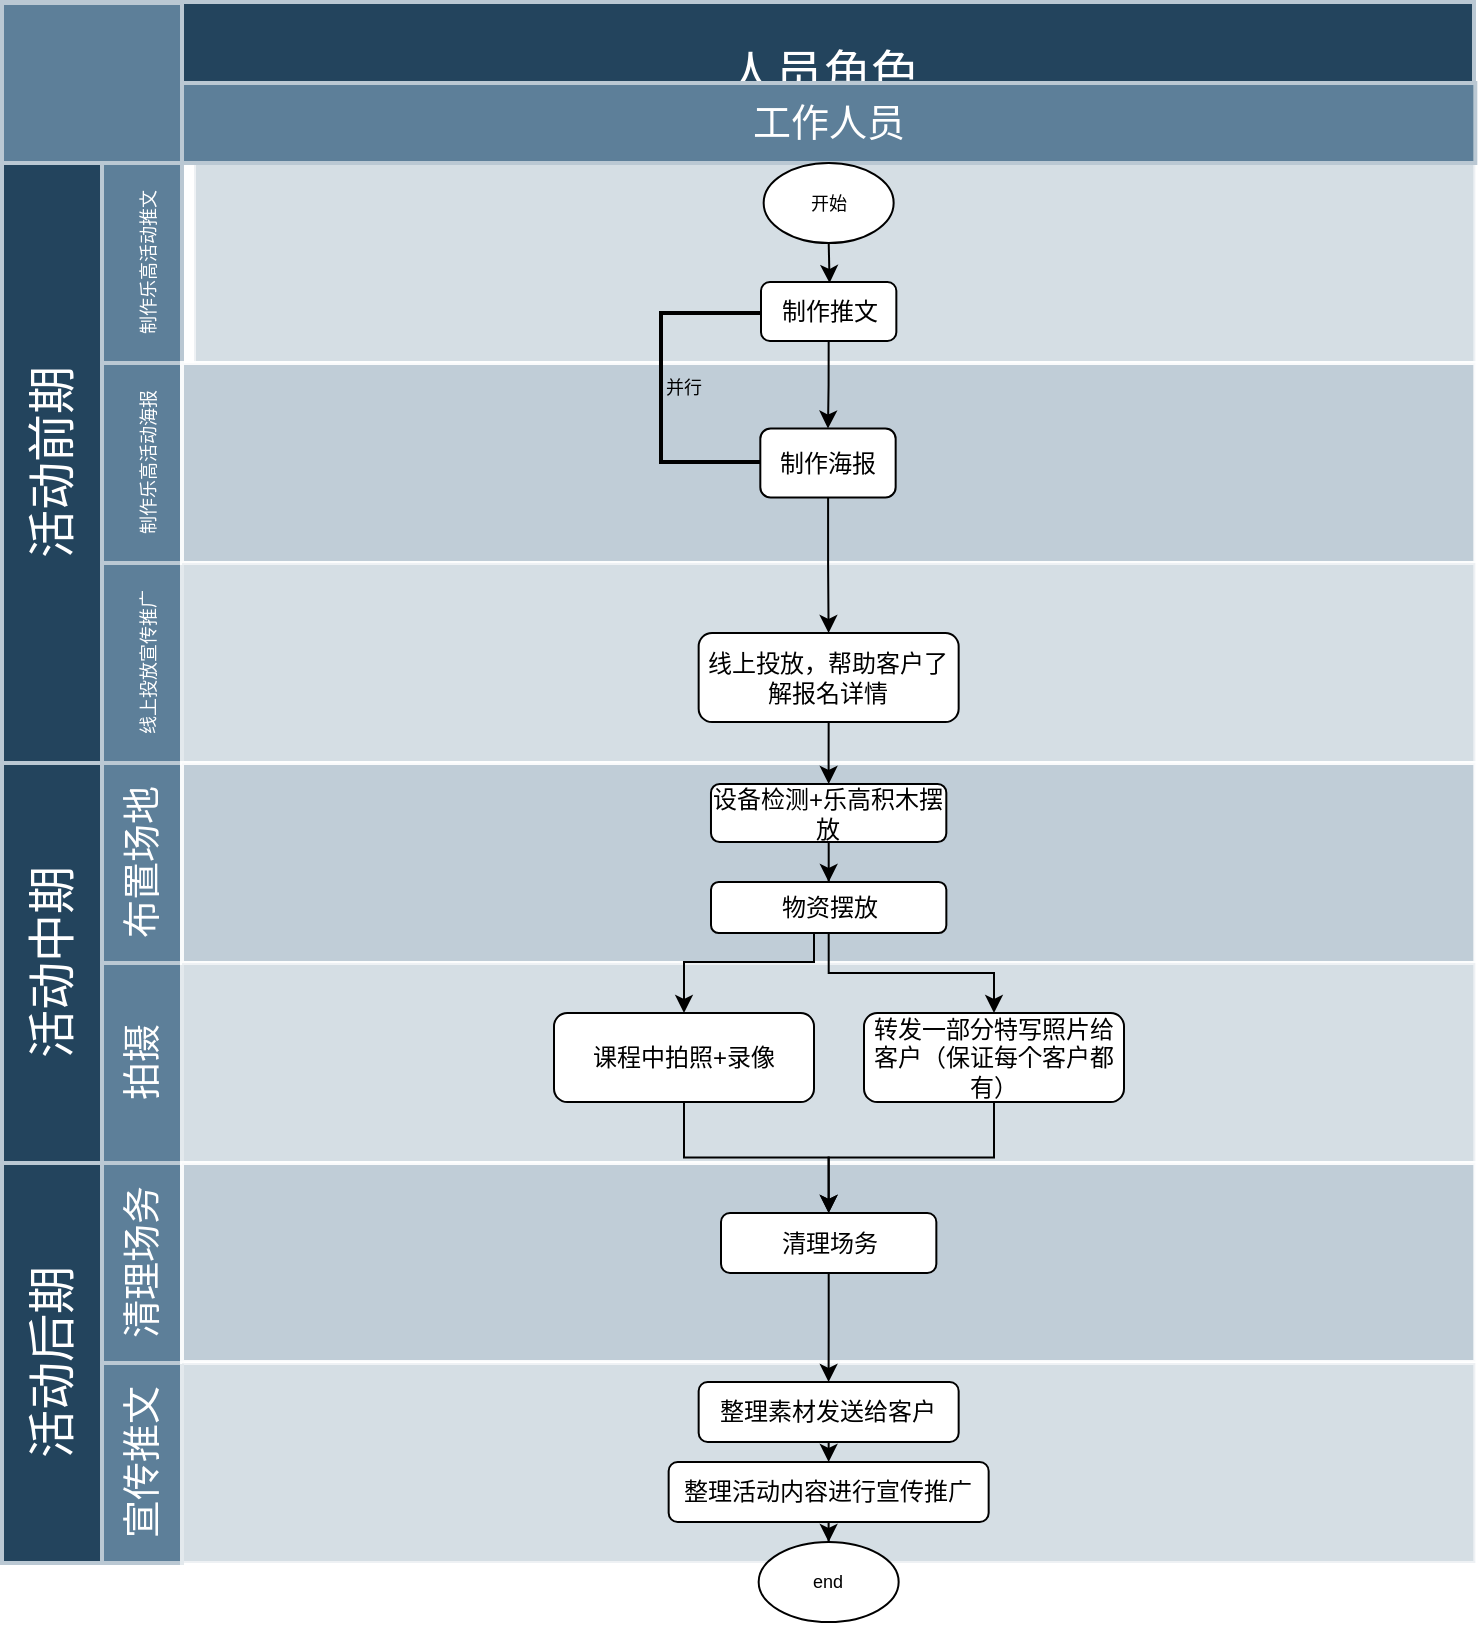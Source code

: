 <mxfile version="20.8.16" type="device"><diagram id="6a731a19-8d31-9384-78a2-239565b7b9f0" name="Page-1"><mxGraphModel dx="1457" dy="-50" grid="1" gridSize="10" guides="1" tooltips="1" connect="1" arrows="1" fold="1" page="1" pageScale="1" pageWidth="1169" pageHeight="827" background="none" math="0" shadow="0"><root><mxCell id="0"/><mxCell id="1" parent="0"/><mxCell id="56" value="人员角色" style="strokeColor=#BAC8D3;fillColor=#23445D;fontSize=24;strokeWidth=2;fontFamily=Helvetica;html=1;fontColor=#FFFFFF;fontStyle=0;spacingBottom=8;spacingRight=0;spacingLeft=83;" parent="1" vertex="1"><mxGeometry x="154" y="850" width="736" height="80.5" as="geometry"/></mxCell><mxCell id="57" value="活动前期" style="strokeColor=#BAC8D3;fillColor=#23445D;fontSize=24;strokeWidth=2;horizontal=0;fontFamily=Helvetica;html=1;fontColor=#FFFFFF;fontStyle=0;movable=1;resizable=1;rotatable=1;deletable=1;editable=1;connectable=1;" parent="1" vertex="1"><mxGeometry x="154" y="930.5" width="50" height="300" as="geometry"/></mxCell><mxCell id="58" value="&lt;font style=&quot;font-size: 9px;&quot;&gt;制作乐高活动推文&lt;/font&gt;" style="strokeColor=#BAC8D3;fillColor=#5d7f99;fontSize=19;strokeWidth=2;horizontal=0;fontFamily=Helvetica;html=1;labelBackgroundColor=none;fontColor=#FFFFFF;movable=1;resizable=1;rotatable=1;deletable=1;editable=1;connectable=1;" parent="1" vertex="1"><mxGeometry x="204" y="930.5" width="40" height="100" as="geometry"/></mxCell><mxCell id="59" value="" style="strokeColor=#BAC8D3;fillColor=#5d7f99;fontSize=19;strokeWidth=2;fontFamily=Helvetica;html=1;labelBackgroundColor=none;fontColor=#FFFFFF;movable=1;resizable=1;rotatable=1;deletable=1;editable=1;connectable=1;" parent="1" vertex="1"><mxGeometry x="154" y="850.5" width="90" height="80" as="geometry"/></mxCell><mxCell id="60" value="&lt;font style=&quot;font-size: 9px;&quot;&gt;制作乐高活动海报&lt;/font&gt;" style="strokeColor=#BAC8D3;fillColor=#5d7f99;fontSize=19;strokeWidth=2;horizontal=0;fontFamily=Helvetica;html=1;labelBackgroundColor=none;fontColor=#FFFFFF;movable=1;resizable=1;rotatable=1;deletable=1;editable=1;connectable=1;" parent="1" vertex="1"><mxGeometry x="204" y="1030.5" width="40" height="100" as="geometry"/></mxCell><mxCell id="61" value="&lt;font style=&quot;font-size: 9px;&quot;&gt;线上投放宣传推广&lt;/font&gt;" style="strokeColor=#BAC8D3;fillColor=#5d7f99;fontSize=19;strokeWidth=2;horizontal=0;fontFamily=Helvetica;html=1;labelBackgroundColor=none;fontColor=#FFFFFF;movable=1;resizable=1;rotatable=1;deletable=1;editable=1;connectable=1;" parent="1" vertex="1"><mxGeometry x="204" y="1130.5" width="40" height="100" as="geometry"/></mxCell><mxCell id="62" value="拍摄" style="strokeColor=#BAC8D3;fillColor=#5d7f99;fontSize=19;strokeWidth=2;horizontal=0;fontFamily=Helvetica;html=1;labelBackgroundColor=none;fontColor=#FFFFFF;movable=1;resizable=1;rotatable=1;deletable=1;editable=1;connectable=1;" parent="1" vertex="1"><mxGeometry x="204" y="1330.5" width="40" height="100" as="geometry"/></mxCell><mxCell id="63" value="布置场地" style="strokeColor=#BAC8D3;fillColor=#5d7f99;fontSize=19;strokeWidth=2;horizontal=0;fontFamily=Helvetica;html=1;labelBackgroundColor=none;fontColor=#FFFFFF;movable=1;resizable=1;rotatable=1;deletable=1;editable=1;connectable=1;" parent="1" vertex="1"><mxGeometry x="204" y="1230.5" width="40" height="100" as="geometry"/></mxCell><mxCell id="64" value="活动中期" style="strokeColor=#BAC8D3;fillColor=#23445D;fontSize=24;strokeWidth=2;horizontal=0;fontFamily=Helvetica;html=1;fontColor=#FFFFFF;fontStyle=0;movable=1;resizable=1;rotatable=1;deletable=1;editable=1;connectable=1;" parent="1" vertex="1"><mxGeometry x="154" y="1230.5" width="50" height="200" as="geometry"/></mxCell><mxCell id="65" value="宣传推文" style="strokeColor=#BAC8D3;fillColor=#5d7f99;fontSize=19;strokeWidth=2;horizontal=0;fontFamily=Helvetica;html=1;labelBackgroundColor=none;fontColor=#FFFFFF;movable=1;resizable=1;rotatable=1;deletable=1;editable=1;connectable=1;" parent="1" vertex="1"><mxGeometry x="204" y="1530.5" width="40" height="100" as="geometry"/></mxCell><mxCell id="66" value="清理场务" style="strokeColor=#BAC8D3;fillColor=#5d7f99;fontSize=19;strokeWidth=2;horizontal=0;fontFamily=Helvetica;html=1;labelBackgroundColor=none;fontColor=#FFFFFF;movable=1;resizable=1;rotatable=1;deletable=1;editable=1;connectable=1;" parent="1" vertex="1"><mxGeometry x="204" y="1430.5" width="40" height="100" as="geometry"/></mxCell><mxCell id="67" value="活动后期" style="strokeColor=#BAC8D3;fillColor=#23445D;fontSize=24;strokeWidth=2;horizontal=0;fontFamily=Helvetica;html=1;fontColor=#FFFFFF;fontStyle=0;movable=1;resizable=1;rotatable=1;deletable=1;editable=1;connectable=1;" parent="1" vertex="1"><mxGeometry x="154" y="1430.5" width="50" height="200" as="geometry"/></mxCell><mxCell id="68" value="" style="strokeColor=#FFFFFF;fillColor=#BAC8D3;fontSize=18;strokeWidth=2;fontFamily=Helvetica;html=1;opacity=60;movable=1;resizable=1;rotatable=1;deletable=1;editable=1;connectable=1;" parent="1" vertex="1"><mxGeometry x="250" y="930.5" width="640.67" height="100" as="geometry"/></mxCell><mxCell id="69" value="" style="strokeColor=#FFFFFF;fillColor=#BAC8D3;fontSize=18;strokeWidth=2;fontFamily=Helvetica;html=1;opacity=90;movable=1;resizable=1;rotatable=1;deletable=1;editable=1;connectable=1;" parent="1" vertex="1"><mxGeometry x="244" y="1030.5" width="646.667" height="100" as="geometry"/></mxCell><mxCell id="70" value="" style="strokeColor=#FFFFFF;fillColor=#BAC8D3;fontSize=18;strokeWidth=2;fontFamily=Helvetica;html=1;opacity=60;movable=1;resizable=1;rotatable=1;deletable=1;editable=1;connectable=1;" parent="1" vertex="1"><mxGeometry x="244" y="1130.5" width="646.667" height="100" as="geometry"/></mxCell><mxCell id="71" value="" style="strokeColor=#FFFFFF;fillColor=#BAC8D3;fontSize=18;strokeWidth=2;fontFamily=Helvetica;html=1;opacity=90;movable=1;resizable=1;rotatable=1;deletable=1;editable=1;connectable=1;" parent="1" vertex="1"><mxGeometry x="244" y="1230.5" width="646.667" height="100" as="geometry"/></mxCell><mxCell id="72" value="" style="strokeColor=#FFFFFF;fillColor=#BAC8D3;fontSize=18;strokeWidth=2;fontFamily=Helvetica;html=1;opacity=60;movable=1;resizable=1;rotatable=1;deletable=1;editable=1;connectable=1;" parent="1" vertex="1"><mxGeometry x="244" y="1330.5" width="646.667" height="100" as="geometry"/></mxCell><mxCell id="73" value="" style="strokeColor=#FFFFFF;fillColor=#BAC8D3;fontSize=18;strokeWidth=2;fontFamily=Helvetica;html=1;opacity=90;movable=1;resizable=1;rotatable=1;deletable=1;editable=1;connectable=1;" parent="1" vertex="1"><mxGeometry x="244" y="1430.5" width="646.67" height="99.5" as="geometry"/></mxCell><mxCell id="74" value="" style="strokeColor=#FFFFFF;fillColor=#BAC8D3;fontSize=18;strokeWidth=2;fontFamily=Helvetica;html=1;opacity=60;movable=1;resizable=1;rotatable=1;deletable=1;editable=1;connectable=1;" parent="1" vertex="1"><mxGeometry x="244" y="1530.5" width="646.667" height="100" as="geometry"/></mxCell><mxCell id="140" value="" style="group;movable=1;resizable=1;rotatable=1;deletable=1;editable=1;connectable=1;" parent="1" vertex="1" connectable="0"><mxGeometry x="244" y="890.5" width="646.667" height="40" as="geometry"/></mxCell><mxCell id="141" value="工作人员" style="strokeColor=#BAC8D3;fillColor=#5d7f99;fontSize=19;strokeWidth=2;fontFamily=Helvetica;html=1;labelBackgroundColor=none;fontColor=#FFFFFF;movable=1;resizable=1;rotatable=1;deletable=1;editable=1;connectable=1;" parent="140" vertex="1"><mxGeometry width="646.666" height="40" as="geometry"/></mxCell><mxCell id="mos8aFK6ArlJzy7BuNSu-153" style="edgeStyle=orthogonalEdgeStyle;rounded=0;orthogonalLoop=1;jettySize=auto;html=1;exitX=0.5;exitY=1;exitDx=0;exitDy=0;fontSize=9;" edge="1" parent="1" target="mos8aFK6ArlJzy7BuNSu-151"><mxGeometry relative="1" as="geometry"><mxPoint x="567.33" y="969.5" as="sourcePoint"/></mxGeometry></mxCell><mxCell id="mos8aFK6ArlJzy7BuNSu-155" style="edgeStyle=orthogonalEdgeStyle;rounded=0;orthogonalLoop=1;jettySize=auto;html=1;exitX=0.5;exitY=1;exitDx=0;exitDy=0;entryX=0.5;entryY=0;entryDx=0;entryDy=0;fontSize=9;" edge="1" parent="1" source="mos8aFK6ArlJzy7BuNSu-151" target="mos8aFK6ArlJzy7BuNSu-154"><mxGeometry relative="1" as="geometry"/></mxCell><mxCell id="mos8aFK6ArlJzy7BuNSu-151" value="制作推文" style="rounded=1;whiteSpace=wrap;html=1;movable=1;resizable=1;rotatable=1;deletable=1;editable=1;connectable=1;" vertex="1" parent="1"><mxGeometry x="533.5" y="990" width="67.67" height="29.5" as="geometry"/></mxCell><mxCell id="mos8aFK6ArlJzy7BuNSu-159" style="edgeStyle=orthogonalEdgeStyle;rounded=0;orthogonalLoop=1;jettySize=auto;html=1;fontSize=9;" edge="1" parent="1" source="mos8aFK6ArlJzy7BuNSu-154" target="mos8aFK6ArlJzy7BuNSu-156"><mxGeometry relative="1" as="geometry"/></mxCell><mxCell id="mos8aFK6ArlJzy7BuNSu-154" value="制作海报" style="rounded=1;whiteSpace=wrap;html=1;movable=1;resizable=1;rotatable=1;deletable=1;editable=1;connectable=1;" vertex="1" parent="1"><mxGeometry x="533.16" y="1063.25" width="67.67" height="34.5" as="geometry"/></mxCell><mxCell id="mos8aFK6ArlJzy7BuNSu-163" style="edgeStyle=orthogonalEdgeStyle;rounded=0;orthogonalLoop=1;jettySize=auto;html=1;exitX=0.5;exitY=1;exitDx=0;exitDy=0;fontSize=9;" edge="1" parent="1" source="mos8aFK6ArlJzy7BuNSu-156" target="mos8aFK6ArlJzy7BuNSu-162"><mxGeometry relative="1" as="geometry"/></mxCell><mxCell id="mos8aFK6ArlJzy7BuNSu-156" value="线上投放，帮助客户了解报名详情" style="rounded=1;whiteSpace=wrap;html=1;movable=1;resizable=1;rotatable=1;deletable=1;editable=1;connectable=1;" vertex="1" parent="1"><mxGeometry x="502.33" y="1165.5" width="130" height="44.5" as="geometry"/></mxCell><mxCell id="mos8aFK6ArlJzy7BuNSu-189" style="edgeStyle=orthogonalEdgeStyle;rounded=0;orthogonalLoop=1;jettySize=auto;html=1;fontSize=9;" edge="1" parent="1" source="mos8aFK6ArlJzy7BuNSu-160" target="mos8aFK6ArlJzy7BuNSu-170"><mxGeometry relative="1" as="geometry"/></mxCell><mxCell id="mos8aFK6ArlJzy7BuNSu-160" value="课程中拍照+录像" style="rounded=1;whiteSpace=wrap;html=1;movable=1;resizable=1;rotatable=1;deletable=1;editable=1;connectable=1;" vertex="1" parent="1"><mxGeometry x="430.0" y="1355.5" width="130" height="44.5" as="geometry"/></mxCell><mxCell id="mos8aFK6ArlJzy7BuNSu-166" value="" style="edgeStyle=orthogonalEdgeStyle;rounded=0;orthogonalLoop=1;jettySize=auto;html=1;fontSize=9;" edge="1" parent="1" source="mos8aFK6ArlJzy7BuNSu-162" target="mos8aFK6ArlJzy7BuNSu-164"><mxGeometry relative="1" as="geometry"/></mxCell><mxCell id="mos8aFK6ArlJzy7BuNSu-162" value="设备检测+乐高积木摆放" style="rounded=1;whiteSpace=wrap;html=1;movable=1;resizable=1;rotatable=1;deletable=1;editable=1;connectable=1;" vertex="1" parent="1"><mxGeometry x="508.49" y="1241" width="117.67" height="29" as="geometry"/></mxCell><mxCell id="mos8aFK6ArlJzy7BuNSu-186" style="edgeStyle=orthogonalEdgeStyle;rounded=0;orthogonalLoop=1;jettySize=auto;html=1;exitX=0.5;exitY=1;exitDx=0;exitDy=0;fontSize=9;" edge="1" parent="1" source="mos8aFK6ArlJzy7BuNSu-164" target="mos8aFK6ArlJzy7BuNSu-160"><mxGeometry relative="1" as="geometry"><Array as="points"><mxPoint x="560" y="1315"/><mxPoint x="560" y="1330"/><mxPoint x="495" y="1330"/></Array></mxGeometry></mxCell><mxCell id="mos8aFK6ArlJzy7BuNSu-188" value="" style="edgeStyle=orthogonalEdgeStyle;rounded=0;orthogonalLoop=1;jettySize=auto;html=1;fontSize=9;" edge="1" parent="1" source="mos8aFK6ArlJzy7BuNSu-164" target="mos8aFK6ArlJzy7BuNSu-185"><mxGeometry relative="1" as="geometry"/></mxCell><mxCell id="mos8aFK6ArlJzy7BuNSu-164" value="物资摆放" style="rounded=1;whiteSpace=wrap;html=1;movable=1;resizable=1;rotatable=1;deletable=1;editable=1;connectable=1;" vertex="1" parent="1"><mxGeometry x="508.5" y="1290" width="117.67" height="25.5" as="geometry"/></mxCell><mxCell id="mos8aFK6ArlJzy7BuNSu-173" value="" style="edgeStyle=orthogonalEdgeStyle;rounded=0;orthogonalLoop=1;jettySize=auto;html=1;fontSize=9;" edge="1" parent="1" source="mos8aFK6ArlJzy7BuNSu-170" target="mos8aFK6ArlJzy7BuNSu-172"><mxGeometry relative="1" as="geometry"/></mxCell><mxCell id="mos8aFK6ArlJzy7BuNSu-170" value="清理场务" style="rounded=1;whiteSpace=wrap;html=1;movable=1;resizable=1;rotatable=1;deletable=1;editable=1;connectable=1;" vertex="1" parent="1"><mxGeometry x="513.5" y="1455.5" width="107.67" height="30" as="geometry"/></mxCell><mxCell id="mos8aFK6ArlJzy7BuNSu-175" style="edgeStyle=orthogonalEdgeStyle;rounded=0;orthogonalLoop=1;jettySize=auto;html=1;exitX=0.5;exitY=1;exitDx=0;exitDy=0;entryX=0.5;entryY=0;entryDx=0;entryDy=0;fontSize=9;" edge="1" parent="1" source="mos8aFK6ArlJzy7BuNSu-172" target="mos8aFK6ArlJzy7BuNSu-174"><mxGeometry relative="1" as="geometry"/></mxCell><mxCell id="mos8aFK6ArlJzy7BuNSu-172" value="整理素材发送给客户" style="rounded=1;whiteSpace=wrap;html=1;movable=1;resizable=1;rotatable=1;deletable=1;editable=1;connectable=1;" vertex="1" parent="1"><mxGeometry x="502.33" y="1540" width="130" height="30" as="geometry"/></mxCell><mxCell id="mos8aFK6ArlJzy7BuNSu-183" value="" style="edgeStyle=orthogonalEdgeStyle;rounded=0;orthogonalLoop=1;jettySize=auto;html=1;fontSize=9;" edge="1" parent="1" source="mos8aFK6ArlJzy7BuNSu-174" target="mos8aFK6ArlJzy7BuNSu-182"><mxGeometry relative="1" as="geometry"/></mxCell><mxCell id="mos8aFK6ArlJzy7BuNSu-174" value="整理活动内容进行宣传推广" style="rounded=1;whiteSpace=wrap;html=1;movable=1;resizable=1;rotatable=1;deletable=1;editable=1;connectable=1;" vertex="1" parent="1"><mxGeometry x="487.33" y="1580" width="160" height="30" as="geometry"/></mxCell><mxCell id="mos8aFK6ArlJzy7BuNSu-177" value="并行" style="strokeWidth=2;html=1;shape=mxgraph.flowchart.annotation_1;align=left;pointerEvents=1;fontSize=9;" vertex="1" parent="1"><mxGeometry x="483.5" y="1005.5" width="50" height="74.5" as="geometry"/></mxCell><mxCell id="mos8aFK6ArlJzy7BuNSu-182" value="end" style="ellipse;whiteSpace=wrap;html=1;fontSize=9;" vertex="1" parent="1"><mxGeometry x="532.33" y="1620" width="70" height="40" as="geometry"/></mxCell><mxCell id="mos8aFK6ArlJzy7BuNSu-184" value="开始" style="ellipse;whiteSpace=wrap;html=1;fontSize=9;" vertex="1" parent="1"><mxGeometry x="534.83" y="930.5" width="65" height="40" as="geometry"/></mxCell><mxCell id="mos8aFK6ArlJzy7BuNSu-190" style="edgeStyle=orthogonalEdgeStyle;rounded=0;orthogonalLoop=1;jettySize=auto;html=1;entryX=0.5;entryY=0;entryDx=0;entryDy=0;fontSize=9;" edge="1" parent="1" source="mos8aFK6ArlJzy7BuNSu-185" target="mos8aFK6ArlJzy7BuNSu-170"><mxGeometry relative="1" as="geometry"/></mxCell><mxCell id="mos8aFK6ArlJzy7BuNSu-185" value="转发一部分特写照片给客户（保证每个客户都有）" style="rounded=1;whiteSpace=wrap;html=1;movable=1;resizable=1;rotatable=1;deletable=1;editable=1;connectable=1;" vertex="1" parent="1"><mxGeometry x="585.0" y="1355.5" width="130" height="44.5" as="geometry"/></mxCell></root></mxGraphModel></diagram></mxfile>